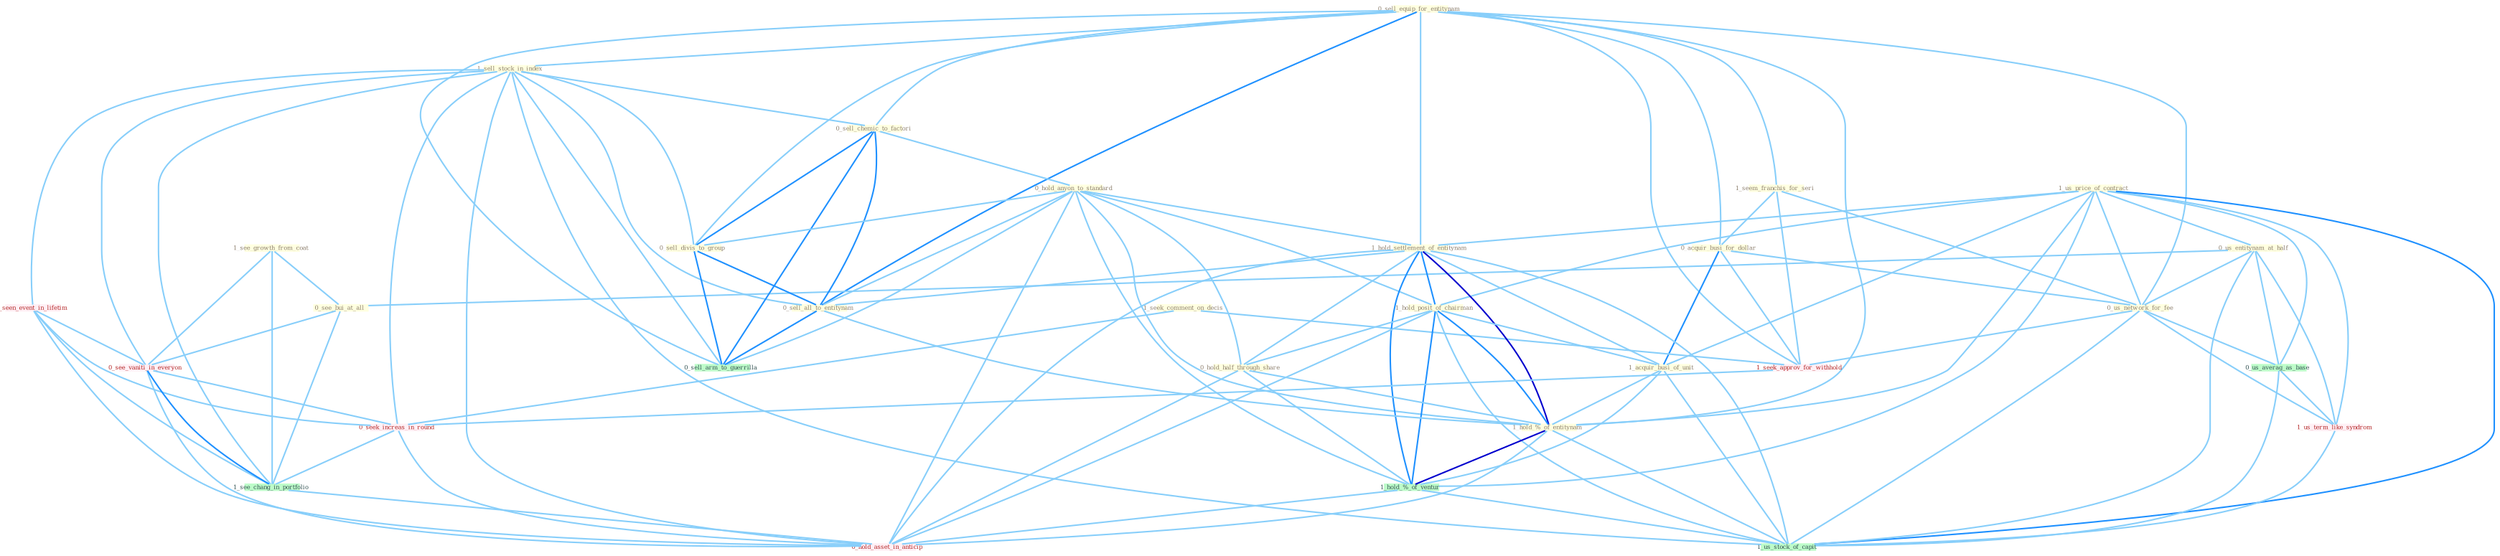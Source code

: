 Graph G{ 
    node
    [shape=polygon,style=filled,width=.5,height=.06,color="#BDFCC9",fixedsize=true,fontsize=4,
    fontcolor="#2f4f4f"];
    {node
    [color="#ffffe0", fontcolor="#8b7d6b"] "0_sell_equip_for_entitynam " "1_seem_franchis_for_seri " "1_us_price_of_contract " "0_us_entitynam_at_half " "1_see_growth_from_coat " "0_acquir_busi_for_dollar " "1_sell_stock_in_index " "1_seek_comment_on_decis " "0_sell_chemic_to_factori " "0_hold_anyon_to_standard " "1_hold_settlement_of_entitynam " "1_hold_posit_of_chairman " "0_sell_divis_to_group " "0_sell_all_to_entitynam " "1_acquir_busi_of_unit " "0_see_bui_at_all " "0_hold_half_through_share " "0_us_network_for_fee " "1_hold_%_of_entitynam "}
{node [color="#fff0f5", fontcolor="#b22222"] "0_seen_event_in_lifetim " "1_us_term_like_syndrom " "1_seek_approv_for_withhold " "0_see_vaniti_in_everyon " "0_seek_increas_in_round " "0_hold_asset_in_anticip "}
edge [color="#B0E2FF"];

	"0_sell_equip_for_entitynam " -- "1_seem_franchis_for_seri " [w="1", color="#87cefa" ];
	"0_sell_equip_for_entitynam " -- "0_acquir_busi_for_dollar " [w="1", color="#87cefa" ];
	"0_sell_equip_for_entitynam " -- "1_sell_stock_in_index " [w="1", color="#87cefa" ];
	"0_sell_equip_for_entitynam " -- "0_sell_chemic_to_factori " [w="1", color="#87cefa" ];
	"0_sell_equip_for_entitynam " -- "1_hold_settlement_of_entitynam " [w="1", color="#87cefa" ];
	"0_sell_equip_for_entitynam " -- "0_sell_divis_to_group " [w="1", color="#87cefa" ];
	"0_sell_equip_for_entitynam " -- "0_sell_all_to_entitynam " [w="2", color="#1e90ff" , len=0.8];
	"0_sell_equip_for_entitynam " -- "0_us_network_for_fee " [w="1", color="#87cefa" ];
	"0_sell_equip_for_entitynam " -- "1_hold_%_of_entitynam " [w="1", color="#87cefa" ];
	"0_sell_equip_for_entitynam " -- "1_seek_approv_for_withhold " [w="1", color="#87cefa" ];
	"0_sell_equip_for_entitynam " -- "0_sell_arm_to_guerrilla " [w="1", color="#87cefa" ];
	"1_seem_franchis_for_seri " -- "0_acquir_busi_for_dollar " [w="1", color="#87cefa" ];
	"1_seem_franchis_for_seri " -- "0_us_network_for_fee " [w="1", color="#87cefa" ];
	"1_seem_franchis_for_seri " -- "1_seek_approv_for_withhold " [w="1", color="#87cefa" ];
	"1_us_price_of_contract " -- "0_us_entitynam_at_half " [w="1", color="#87cefa" ];
	"1_us_price_of_contract " -- "1_hold_settlement_of_entitynam " [w="1", color="#87cefa" ];
	"1_us_price_of_contract " -- "1_hold_posit_of_chairman " [w="1", color="#87cefa" ];
	"1_us_price_of_contract " -- "1_acquir_busi_of_unit " [w="1", color="#87cefa" ];
	"1_us_price_of_contract " -- "0_us_network_for_fee " [w="1", color="#87cefa" ];
	"1_us_price_of_contract " -- "1_hold_%_of_entitynam " [w="1", color="#87cefa" ];
	"1_us_price_of_contract " -- "0_us_averag_as_base " [w="1", color="#87cefa" ];
	"1_us_price_of_contract " -- "1_us_term_like_syndrom " [w="1", color="#87cefa" ];
	"1_us_price_of_contract " -- "1_hold_%_of_ventur " [w="1", color="#87cefa" ];
	"1_us_price_of_contract " -- "1_us_stock_of_capit " [w="2", color="#1e90ff" , len=0.8];
	"0_us_entitynam_at_half " -- "0_see_bui_at_all " [w="1", color="#87cefa" ];
	"0_us_entitynam_at_half " -- "0_us_network_for_fee " [w="1", color="#87cefa" ];
	"0_us_entitynam_at_half " -- "0_us_averag_as_base " [w="1", color="#87cefa" ];
	"0_us_entitynam_at_half " -- "1_us_term_like_syndrom " [w="1", color="#87cefa" ];
	"0_us_entitynam_at_half " -- "1_us_stock_of_capit " [w="1", color="#87cefa" ];
	"1_see_growth_from_coat " -- "0_see_bui_at_all " [w="1", color="#87cefa" ];
	"1_see_growth_from_coat " -- "0_see_vaniti_in_everyon " [w="1", color="#87cefa" ];
	"1_see_growth_from_coat " -- "1_see_chang_in_portfolio " [w="1", color="#87cefa" ];
	"0_acquir_busi_for_dollar " -- "1_acquir_busi_of_unit " [w="2", color="#1e90ff" , len=0.8];
	"0_acquir_busi_for_dollar " -- "0_us_network_for_fee " [w="1", color="#87cefa" ];
	"0_acquir_busi_for_dollar " -- "1_seek_approv_for_withhold " [w="1", color="#87cefa" ];
	"1_sell_stock_in_index " -- "0_sell_chemic_to_factori " [w="1", color="#87cefa" ];
	"1_sell_stock_in_index " -- "0_sell_divis_to_group " [w="1", color="#87cefa" ];
	"1_sell_stock_in_index " -- "0_sell_all_to_entitynam " [w="1", color="#87cefa" ];
	"1_sell_stock_in_index " -- "0_seen_event_in_lifetim " [w="1", color="#87cefa" ];
	"1_sell_stock_in_index " -- "0_see_vaniti_in_everyon " [w="1", color="#87cefa" ];
	"1_sell_stock_in_index " -- "0_sell_arm_to_guerrilla " [w="1", color="#87cefa" ];
	"1_sell_stock_in_index " -- "0_seek_increas_in_round " [w="1", color="#87cefa" ];
	"1_sell_stock_in_index " -- "1_us_stock_of_capit " [w="1", color="#87cefa" ];
	"1_sell_stock_in_index " -- "1_see_chang_in_portfolio " [w="1", color="#87cefa" ];
	"1_sell_stock_in_index " -- "0_hold_asset_in_anticip " [w="1", color="#87cefa" ];
	"1_seek_comment_on_decis " -- "1_seek_approv_for_withhold " [w="1", color="#87cefa" ];
	"1_seek_comment_on_decis " -- "0_seek_increas_in_round " [w="1", color="#87cefa" ];
	"0_sell_chemic_to_factori " -- "0_hold_anyon_to_standard " [w="1", color="#87cefa" ];
	"0_sell_chemic_to_factori " -- "0_sell_divis_to_group " [w="2", color="#1e90ff" , len=0.8];
	"0_sell_chemic_to_factori " -- "0_sell_all_to_entitynam " [w="2", color="#1e90ff" , len=0.8];
	"0_sell_chemic_to_factori " -- "0_sell_arm_to_guerrilla " [w="2", color="#1e90ff" , len=0.8];
	"0_hold_anyon_to_standard " -- "1_hold_settlement_of_entitynam " [w="1", color="#87cefa" ];
	"0_hold_anyon_to_standard " -- "1_hold_posit_of_chairman " [w="1", color="#87cefa" ];
	"0_hold_anyon_to_standard " -- "0_sell_divis_to_group " [w="1", color="#87cefa" ];
	"0_hold_anyon_to_standard " -- "0_sell_all_to_entitynam " [w="1", color="#87cefa" ];
	"0_hold_anyon_to_standard " -- "0_hold_half_through_share " [w="1", color="#87cefa" ];
	"0_hold_anyon_to_standard " -- "1_hold_%_of_entitynam " [w="1", color="#87cefa" ];
	"0_hold_anyon_to_standard " -- "1_hold_%_of_ventur " [w="1", color="#87cefa" ];
	"0_hold_anyon_to_standard " -- "0_sell_arm_to_guerrilla " [w="1", color="#87cefa" ];
	"0_hold_anyon_to_standard " -- "0_hold_asset_in_anticip " [w="1", color="#87cefa" ];
	"1_hold_settlement_of_entitynam " -- "1_hold_posit_of_chairman " [w="2", color="#1e90ff" , len=0.8];
	"1_hold_settlement_of_entitynam " -- "0_sell_all_to_entitynam " [w="1", color="#87cefa" ];
	"1_hold_settlement_of_entitynam " -- "1_acquir_busi_of_unit " [w="1", color="#87cefa" ];
	"1_hold_settlement_of_entitynam " -- "0_hold_half_through_share " [w="1", color="#87cefa" ];
	"1_hold_settlement_of_entitynam " -- "1_hold_%_of_entitynam " [w="3", color="#0000cd" , len=0.6];
	"1_hold_settlement_of_entitynam " -- "1_hold_%_of_ventur " [w="2", color="#1e90ff" , len=0.8];
	"1_hold_settlement_of_entitynam " -- "1_us_stock_of_capit " [w="1", color="#87cefa" ];
	"1_hold_settlement_of_entitynam " -- "0_hold_asset_in_anticip " [w="1", color="#87cefa" ];
	"1_hold_posit_of_chairman " -- "1_acquir_busi_of_unit " [w="1", color="#87cefa" ];
	"1_hold_posit_of_chairman " -- "0_hold_half_through_share " [w="1", color="#87cefa" ];
	"1_hold_posit_of_chairman " -- "1_hold_%_of_entitynam " [w="2", color="#1e90ff" , len=0.8];
	"1_hold_posit_of_chairman " -- "1_hold_%_of_ventur " [w="2", color="#1e90ff" , len=0.8];
	"1_hold_posit_of_chairman " -- "1_us_stock_of_capit " [w="1", color="#87cefa" ];
	"1_hold_posit_of_chairman " -- "0_hold_asset_in_anticip " [w="1", color="#87cefa" ];
	"0_sell_divis_to_group " -- "0_sell_all_to_entitynam " [w="2", color="#1e90ff" , len=0.8];
	"0_sell_divis_to_group " -- "0_sell_arm_to_guerrilla " [w="2", color="#1e90ff" , len=0.8];
	"0_sell_all_to_entitynam " -- "1_hold_%_of_entitynam " [w="1", color="#87cefa" ];
	"0_sell_all_to_entitynam " -- "0_sell_arm_to_guerrilla " [w="2", color="#1e90ff" , len=0.8];
	"1_acquir_busi_of_unit " -- "1_hold_%_of_entitynam " [w="1", color="#87cefa" ];
	"1_acquir_busi_of_unit " -- "1_hold_%_of_ventur " [w="1", color="#87cefa" ];
	"1_acquir_busi_of_unit " -- "1_us_stock_of_capit " [w="1", color="#87cefa" ];
	"0_see_bui_at_all " -- "0_see_vaniti_in_everyon " [w="1", color="#87cefa" ];
	"0_see_bui_at_all " -- "1_see_chang_in_portfolio " [w="1", color="#87cefa" ];
	"0_hold_half_through_share " -- "1_hold_%_of_entitynam " [w="1", color="#87cefa" ];
	"0_hold_half_through_share " -- "1_hold_%_of_ventur " [w="1", color="#87cefa" ];
	"0_hold_half_through_share " -- "0_hold_asset_in_anticip " [w="1", color="#87cefa" ];
	"0_us_network_for_fee " -- "0_us_averag_as_base " [w="1", color="#87cefa" ];
	"0_us_network_for_fee " -- "1_us_term_like_syndrom " [w="1", color="#87cefa" ];
	"0_us_network_for_fee " -- "1_seek_approv_for_withhold " [w="1", color="#87cefa" ];
	"0_us_network_for_fee " -- "1_us_stock_of_capit " [w="1", color="#87cefa" ];
	"1_hold_%_of_entitynam " -- "1_hold_%_of_ventur " [w="3", color="#0000cd" , len=0.6];
	"1_hold_%_of_entitynam " -- "1_us_stock_of_capit " [w="1", color="#87cefa" ];
	"1_hold_%_of_entitynam " -- "0_hold_asset_in_anticip " [w="1", color="#87cefa" ];
	"0_seen_event_in_lifetim " -- "0_see_vaniti_in_everyon " [w="1", color="#87cefa" ];
	"0_seen_event_in_lifetim " -- "0_seek_increas_in_round " [w="1", color="#87cefa" ];
	"0_seen_event_in_lifetim " -- "1_see_chang_in_portfolio " [w="1", color="#87cefa" ];
	"0_seen_event_in_lifetim " -- "0_hold_asset_in_anticip " [w="1", color="#87cefa" ];
	"0_us_averag_as_base " -- "1_us_term_like_syndrom " [w="1", color="#87cefa" ];
	"0_us_averag_as_base " -- "1_us_stock_of_capit " [w="1", color="#87cefa" ];
	"1_us_term_like_syndrom " -- "1_us_stock_of_capit " [w="1", color="#87cefa" ];
	"1_seek_approv_for_withhold " -- "0_seek_increas_in_round " [w="1", color="#87cefa" ];
	"1_hold_%_of_ventur " -- "1_us_stock_of_capit " [w="1", color="#87cefa" ];
	"1_hold_%_of_ventur " -- "0_hold_asset_in_anticip " [w="1", color="#87cefa" ];
	"0_see_vaniti_in_everyon " -- "0_seek_increas_in_round " [w="1", color="#87cefa" ];
	"0_see_vaniti_in_everyon " -- "1_see_chang_in_portfolio " [w="2", color="#1e90ff" , len=0.8];
	"0_see_vaniti_in_everyon " -- "0_hold_asset_in_anticip " [w="1", color="#87cefa" ];
	"0_seek_increas_in_round " -- "1_see_chang_in_portfolio " [w="1", color="#87cefa" ];
	"0_seek_increas_in_round " -- "0_hold_asset_in_anticip " [w="1", color="#87cefa" ];
	"1_see_chang_in_portfolio " -- "0_hold_asset_in_anticip " [w="1", color="#87cefa" ];
}